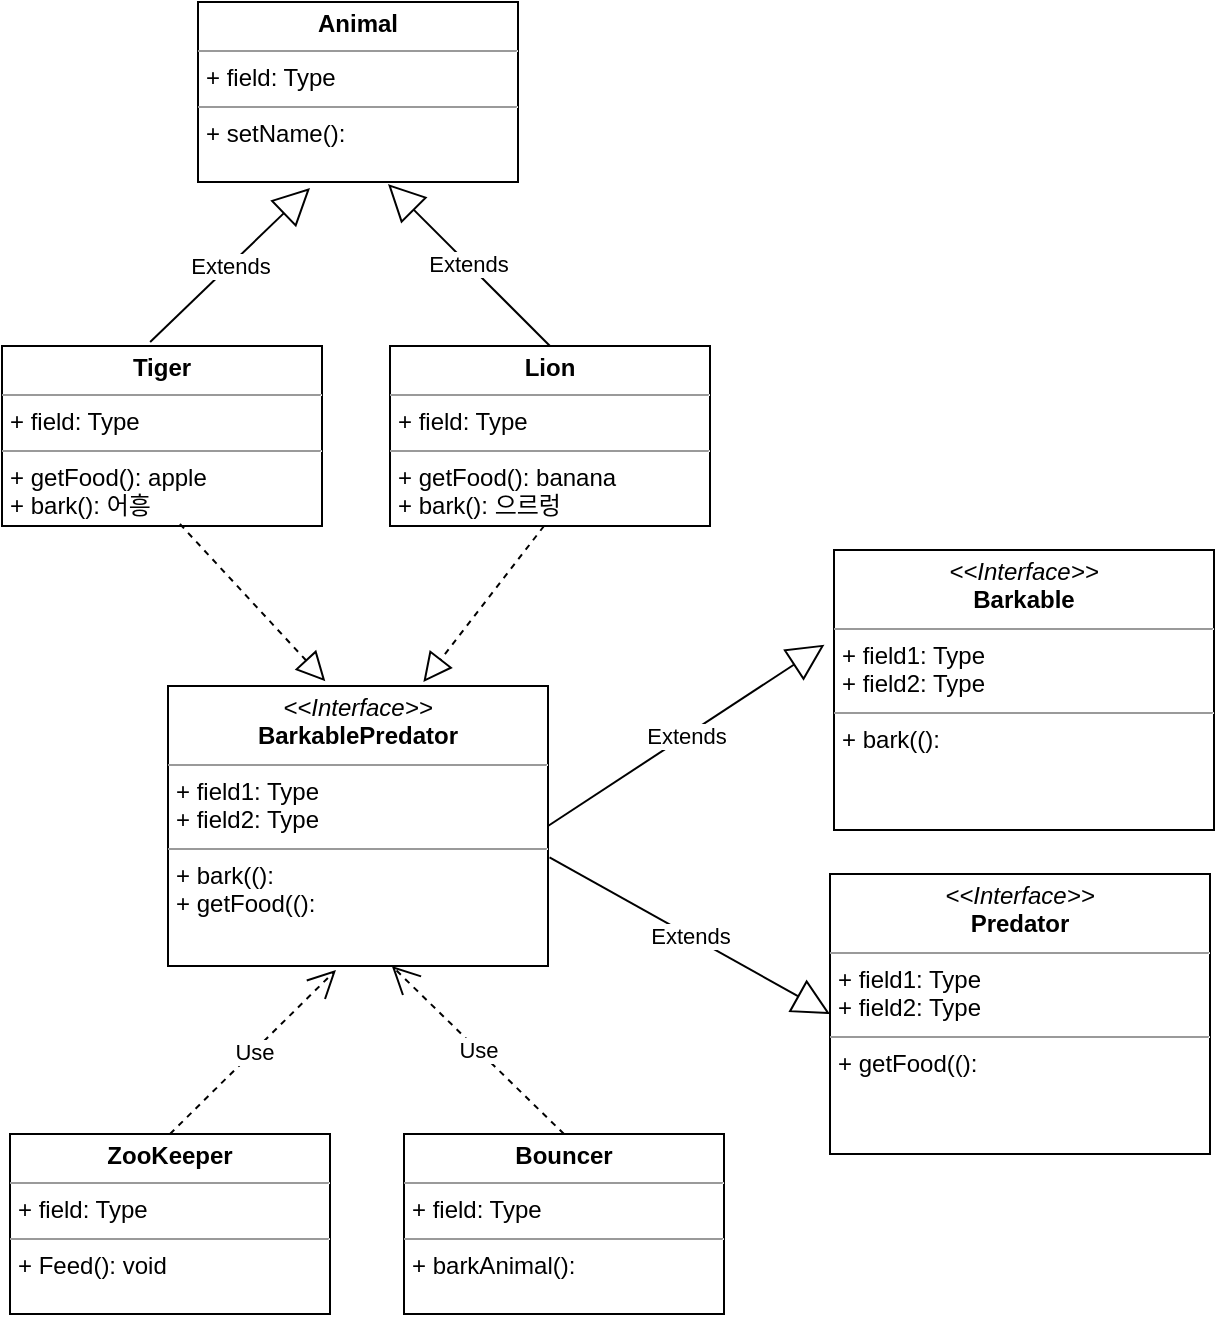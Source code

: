 <mxfile version="20.2.3" type="device"><diagram id="AGShzw6GN9l1YmcMLAuT" name="페이지-1"><mxGraphModel dx="1400" dy="865" grid="0" gridSize="10" guides="1" tooltips="1" connect="1" arrows="1" fold="1" page="1" pageScale="1" pageWidth="827" pageHeight="1169" math="0" shadow="0"><root><mxCell id="0"/><mxCell id="1" parent="0"/><mxCell id="gQQ7VbHYPVwz4WgB9ipB-11" value="&lt;p style=&quot;margin:0px;margin-top:4px;text-align:center;&quot;&gt;&lt;i&gt;&amp;lt;&amp;lt;Interface&amp;gt;&amp;gt;&lt;/i&gt;&lt;br&gt;&lt;b&gt;Predator&lt;/b&gt;&lt;/p&gt;&lt;hr size=&quot;1&quot;&gt;&lt;p style=&quot;margin:0px;margin-left:4px;&quot;&gt;+ field1: Type&lt;br&gt;+ field2: Type&lt;/p&gt;&lt;hr size=&quot;1&quot;&gt;&lt;p style=&quot;margin:0px;margin-left:4px;&quot;&gt;+ getFood(():&amp;nbsp;&lt;br&gt;&lt;br&gt;&lt;/p&gt;" style="verticalAlign=top;align=left;overflow=fill;fontSize=12;fontFamily=Helvetica;html=1;fillColor=none;" vertex="1" parent="1"><mxGeometry x="484" y="618" width="190" height="140" as="geometry"/></mxCell><mxCell id="gQQ7VbHYPVwz4WgB9ipB-13" value="&lt;p style=&quot;margin:0px;margin-top:4px;text-align:center;&quot;&gt;&lt;b&gt;Tiger&lt;/b&gt;&lt;/p&gt;&lt;hr size=&quot;1&quot;&gt;&lt;p style=&quot;margin:0px;margin-left:4px;&quot;&gt;+ field: Type&lt;/p&gt;&lt;hr size=&quot;1&quot;&gt;&lt;p style=&quot;margin:0px;margin-left:4px;&quot;&gt;+ getFood(): apple&lt;/p&gt;&lt;p style=&quot;margin:0px;margin-left:4px;&quot;&gt;+ bark(): 어흥&lt;br&gt;&lt;/p&gt;&lt;p style=&quot;margin:0px;margin-left:4px;&quot;&gt;&lt;br&gt;&lt;/p&gt;" style="verticalAlign=top;align=left;overflow=fill;fontSize=12;fontFamily=Helvetica;html=1;fillColor=none;" vertex="1" parent="1"><mxGeometry x="70" y="354" width="160" height="90" as="geometry"/></mxCell><mxCell id="gQQ7VbHYPVwz4WgB9ipB-14" value="&lt;p style=&quot;margin:0px;margin-top:4px;text-align:center;&quot;&gt;&lt;b&gt;Animal&lt;/b&gt;&lt;/p&gt;&lt;hr size=&quot;1&quot;&gt;&lt;p style=&quot;margin:0px;margin-left:4px;&quot;&gt;+ field: Type&lt;/p&gt;&lt;hr size=&quot;1&quot;&gt;&lt;p style=&quot;margin:0px;margin-left:4px;&quot;&gt;+ setName():&amp;nbsp;&lt;/p&gt;" style="verticalAlign=top;align=left;overflow=fill;fontSize=12;fontFamily=Helvetica;html=1;fillColor=none;" vertex="1" parent="1"><mxGeometry x="168" y="182" width="160" height="90" as="geometry"/></mxCell><mxCell id="gQQ7VbHYPVwz4WgB9ipB-15" value="&lt;p style=&quot;margin:0px;margin-top:4px;text-align:center;&quot;&gt;&lt;b&gt;Lion&lt;/b&gt;&lt;/p&gt;&lt;hr size=&quot;1&quot;&gt;&lt;p style=&quot;margin:0px;margin-left:4px;&quot;&gt;+ field: Type&lt;/p&gt;&lt;hr size=&quot;1&quot;&gt;&lt;p style=&quot;margin:0px;margin-left:4px;&quot;&gt;+ getFood(): banana&lt;/p&gt;&lt;p style=&quot;margin:0px;margin-left:4px;&quot;&gt;+ bark(): 으르렁&lt;br&gt;&lt;/p&gt;" style="verticalAlign=top;align=left;overflow=fill;fontSize=12;fontFamily=Helvetica;html=1;fillColor=none;" vertex="1" parent="1"><mxGeometry x="264" y="354" width="160" height="90" as="geometry"/></mxCell><mxCell id="gQQ7VbHYPVwz4WgB9ipB-16" value="Extends" style="endArrow=block;endSize=16;endFill=0;html=1;rounded=0;exitX=0.463;exitY=-0.022;exitDx=0;exitDy=0;exitPerimeter=0;" edge="1" parent="1" source="gQQ7VbHYPVwz4WgB9ipB-13"><mxGeometry width="160" relative="1" as="geometry"><mxPoint x="71" y="299" as="sourcePoint"/><mxPoint x="224" y="275" as="targetPoint"/></mxGeometry></mxCell><mxCell id="gQQ7VbHYPVwz4WgB9ipB-18" value="Extends" style="endArrow=block;endSize=16;endFill=0;html=1;rounded=0;exitX=0.5;exitY=0;exitDx=0;exitDy=0;" edge="1" parent="1" source="gQQ7VbHYPVwz4WgB9ipB-15"><mxGeometry width="160" relative="1" as="geometry"><mxPoint x="142.08" y="365.02" as="sourcePoint"/><mxPoint x="263" y="273" as="targetPoint"/></mxGeometry></mxCell><mxCell id="gQQ7VbHYPVwz4WgB9ipB-21" value="&lt;p style=&quot;margin:0px;margin-top:4px;text-align:center;&quot;&gt;&lt;b&gt;ZooKeeper&lt;/b&gt;&lt;/p&gt;&lt;hr size=&quot;1&quot;&gt;&lt;p style=&quot;margin:0px;margin-left:4px;&quot;&gt;+ field: Type&lt;/p&gt;&lt;hr size=&quot;1&quot;&gt;&lt;p style=&quot;margin:0px;margin-left:4px;&quot;&gt;+ Feed(): void&lt;/p&gt;" style="verticalAlign=top;align=left;overflow=fill;fontSize=12;fontFamily=Helvetica;html=1;fillColor=none;" vertex="1" parent="1"><mxGeometry x="74" y="748" width="160" height="90" as="geometry"/></mxCell><mxCell id="gQQ7VbHYPVwz4WgB9ipB-22" value="Use" style="endArrow=open;endSize=12;dashed=1;html=1;rounded=0;exitX=0.5;exitY=0;exitDx=0;exitDy=0;entryX=0.442;entryY=1.014;entryDx=0;entryDy=0;entryPerimeter=0;" edge="1" parent="1" source="gQQ7VbHYPVwz4WgB9ipB-21" target="gQQ7VbHYPVwz4WgB9ipB-29"><mxGeometry width="160" relative="1" as="geometry"><mxPoint x="436" y="409" as="sourcePoint"/><mxPoint x="184" y="921" as="targetPoint"/></mxGeometry></mxCell><mxCell id="gQQ7VbHYPVwz4WgB9ipB-23" value="&lt;p style=&quot;margin:0px;margin-top:4px;text-align:center;&quot;&gt;&lt;b&gt;Bouncer&lt;/b&gt;&lt;/p&gt;&lt;hr size=&quot;1&quot;&gt;&lt;p style=&quot;margin:0px;margin-left:4px;&quot;&gt;+ field: Type&lt;/p&gt;&lt;hr size=&quot;1&quot;&gt;&lt;p style=&quot;margin:0px;margin-left:4px;&quot;&gt;+ barkAnimal():&amp;nbsp;&lt;/p&gt;" style="verticalAlign=top;align=left;overflow=fill;fontSize=12;fontFamily=Helvetica;html=1;fillColor=none;" vertex="1" parent="1"><mxGeometry x="271" y="748" width="160" height="90" as="geometry"/></mxCell><mxCell id="gQQ7VbHYPVwz4WgB9ipB-25" value="&lt;p style=&quot;margin:0px;margin-top:4px;text-align:center;&quot;&gt;&lt;i&gt;&amp;lt;&amp;lt;Interface&amp;gt;&amp;gt;&lt;/i&gt;&lt;br&gt;&lt;b&gt;Barkable&lt;/b&gt;&lt;/p&gt;&lt;hr size=&quot;1&quot;&gt;&lt;p style=&quot;margin:0px;margin-left:4px;&quot;&gt;+ field1: Type&lt;br&gt;+ field2: Type&lt;/p&gt;&lt;hr size=&quot;1&quot;&gt;&lt;p style=&quot;margin:0px;margin-left:4px;&quot;&gt;+ bark(():&amp;nbsp;&lt;br&gt;&lt;br&gt;&lt;/p&gt;" style="verticalAlign=top;align=left;overflow=fill;fontSize=12;fontFamily=Helvetica;html=1;fillColor=none;" vertex="1" parent="1"><mxGeometry x="486" y="456" width="190" height="140" as="geometry"/></mxCell><mxCell id="gQQ7VbHYPVwz4WgB9ipB-26" value="Use" style="endArrow=open;endSize=12;dashed=1;html=1;rounded=0;exitX=0.5;exitY=0;exitDx=0;exitDy=0;entryX=0.589;entryY=1;entryDx=0;entryDy=0;entryPerimeter=0;" edge="1" parent="1" source="gQQ7VbHYPVwz4WgB9ipB-23" target="gQQ7VbHYPVwz4WgB9ipB-29"><mxGeometry width="160" relative="1" as="geometry"><mxPoint x="421.02" y="720" as="sourcePoint"/><mxPoint x="302.98" y="721.103" as="targetPoint"/></mxGeometry></mxCell><mxCell id="gQQ7VbHYPVwz4WgB9ipB-27" value="" style="endArrow=block;dashed=1;endFill=0;endSize=12;html=1;rounded=0;exitX=0.556;exitY=0.989;exitDx=0;exitDy=0;exitPerimeter=0;entryX=0.414;entryY=-0.017;entryDx=0;entryDy=0;entryPerimeter=0;" edge="1" parent="1" source="gQQ7VbHYPVwz4WgB9ipB-13" target="gQQ7VbHYPVwz4WgB9ipB-29"><mxGeometry width="160" relative="1" as="geometry"><mxPoint x="163" y="456" as="sourcePoint"/><mxPoint x="234" y="555" as="targetPoint"/></mxGeometry></mxCell><mxCell id="gQQ7VbHYPVwz4WgB9ipB-28" value="" style="endArrow=block;dashed=1;endFill=0;endSize=12;html=1;rounded=0;exitX=0.556;exitY=0.989;exitDx=0;exitDy=0;exitPerimeter=0;entryX=0.672;entryY=-0.014;entryDx=0;entryDy=0;entryPerimeter=0;" edge="1" parent="1" target="gQQ7VbHYPVwz4WgB9ipB-29"><mxGeometry width="160" relative="1" as="geometry"><mxPoint x="341" y="444" as="sourcePoint"/><mxPoint x="360" y="535" as="targetPoint"/></mxGeometry></mxCell><mxCell id="gQQ7VbHYPVwz4WgB9ipB-29" value="&lt;p style=&quot;margin:0px;margin-top:4px;text-align:center;&quot;&gt;&lt;i&gt;&amp;lt;&amp;lt;Interface&amp;gt;&amp;gt;&lt;/i&gt;&lt;br&gt;&lt;b&gt;BarkablePredator&lt;/b&gt;&lt;/p&gt;&lt;hr size=&quot;1&quot;&gt;&lt;p style=&quot;margin:0px;margin-left:4px;&quot;&gt;+ field1: Type&lt;br&gt;+ field2: Type&lt;/p&gt;&lt;hr size=&quot;1&quot;&gt;&lt;p style=&quot;margin:0px;margin-left:4px;&quot;&gt;+ bark(():&amp;nbsp;&lt;/p&gt;&lt;p style=&quot;margin:0px;margin-left:4px;&quot;&gt;+ getFood(():&amp;nbsp;&lt;br&gt;&lt;/p&gt;" style="verticalAlign=top;align=left;overflow=fill;fontSize=12;fontFamily=Helvetica;html=1;fillColor=none;" vertex="1" parent="1"><mxGeometry x="153" y="524" width="190" height="140" as="geometry"/></mxCell><mxCell id="gQQ7VbHYPVwz4WgB9ipB-30" value="Extends" style="endArrow=block;endSize=16;endFill=0;html=1;rounded=0;exitX=1;exitY=0.5;exitDx=0;exitDy=0;entryX=-0.025;entryY=0.338;entryDx=0;entryDy=0;entryPerimeter=0;" edge="1" parent="1" source="gQQ7VbHYPVwz4WgB9ipB-29" target="gQQ7VbHYPVwz4WgB9ipB-25"><mxGeometry width="160" relative="1" as="geometry"><mxPoint x="76.0" y="761.02" as="sourcePoint"/><mxPoint x="155.92" y="684" as="targetPoint"/></mxGeometry></mxCell><mxCell id="gQQ7VbHYPVwz4WgB9ipB-31" value="Extends" style="endArrow=block;endSize=16;endFill=0;html=1;rounded=0;entryX=0;entryY=0.5;entryDx=0;entryDy=0;exitX=1.004;exitY=0.612;exitDx=0;exitDy=0;exitPerimeter=0;" edge="1" parent="1" source="gQQ7VbHYPVwz4WgB9ipB-29" target="gQQ7VbHYPVwz4WgB9ipB-11"><mxGeometry width="160" relative="1" as="geometry"><mxPoint x="357" y="660" as="sourcePoint"/><mxPoint x="351.92" y="682" as="targetPoint"/></mxGeometry></mxCell></root></mxGraphModel></diagram></mxfile>